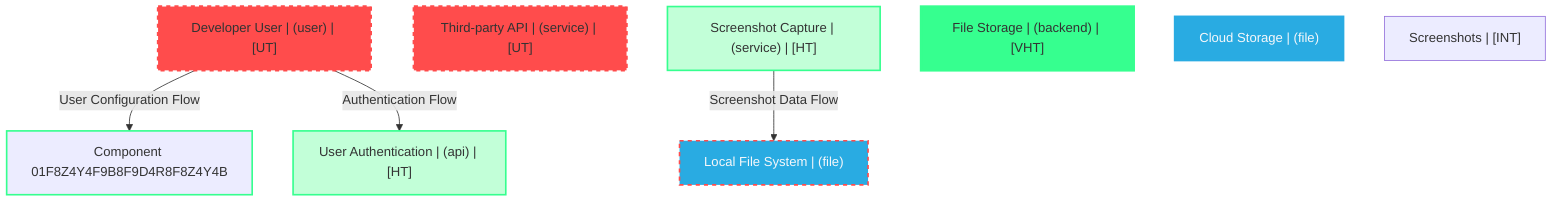 graph TB
  node_01F8Z4Y4F9B8F9D4R8F8Z4Y4H["Developer User | (user) | [UT]"]:::untrusted
  node_01F8Z4Y4F9B8F9D4R8F8Z4Y4I["Third-party API | (service) | [UT]"]:::untrusted
  node_01F8Z4Y4F9B8F9D4R8F8Z4Y4C["Screenshot Capture | (service) | [HT]"]:::highTrust
  node_01F8Z4Y4F9B8F9D4R8F8Z4Y4D["File Storage | (backend) | [VHT]"]:::veryHighTrust
  node_01F8Z4Y4F9B8F9D4R8F8Z4Y4E["User Authentication | (api) | [HT]"]:::highTrust
  node_01F8Z4Y4F9B8F9D4R8F8Z4Y4F["Local File System | (file)"]:::dataStore
  node_01F8Z4Y4F9B8F9D4R8F8Z4Y4G["Cloud Storage | (file)"]:::dataStore
  node_01F8Z4Y4F9B8F9D4R8F8Z4Y4A["Screenshots | [INT]"]:::dataAsset,internal
  node_01F8Z4Y4F9B8F9D4R8F8Z4Y4B["Component 01F8Z4Y4F9B8F9D4R8F8Z4Y4B"]:::process,untrusted

  node_01F8Z4Y4F9B8F9D4R8F8Z4Y4C -->|Screenshot Data Flow| node_01F8Z4Y4F9B8F9D4R8F8Z4Y4F:::unencryptedFlow
  node_01F8Z4Y4F9B8F9D4R8F8Z4Y4H -->|User Configuration Flow| node_01F8Z4Y4F9B8F9D4R8F8Z4Y4B:::encryptedFlow
  node_01F8Z4Y4F9B8F9D4R8F8Z4Y4H -->|Authentication Flow| node_01F8Z4Y4F9B8F9D4R8F8Z4Y4E:::encryptedFlow

  classDef externalEntity fill:#FF4C4C,stroke:#FF4C4C,stroke-width:2px,color:#F5F7FA
  classDef process fill:#36FF8F,stroke:#36FF8F,stroke-width:2px,color:#0B0D17
  classDef dataStore fill:#29ABE2,stroke:#29ABE2,stroke-width:2px,color:#F5F7FA
  classDef dataAsset fill:#A259FF,stroke:#c3a4ff,stroke-width:2px,color:#F5F7FA
  classDef untrusted fill:#FF4C4C,stroke:#FF4C4C,stroke-width:3px,stroke-dasharray:5 5
  classDef lowTrust fill:#f77c63,stroke:#f77c63,stroke-width:2px,stroke-dasharray:3 3
  classDef mediumTrust fill:#FFD300,stroke:#FFD300,stroke-width:2px
  classDef highTrust fill:#C2FFD8,stroke:#36FF8F,stroke-width:2px
  classDef veryHighTrust fill:#36FF8F,stroke:#36FF8F,stroke-width:3px
  classDef public fill:#C2FFD8,stroke:#36FF8F,stroke-width:1px
  classDef internal fill:#FFF2B3,stroke:#FFD300,stroke-width:1px
  classDef confidential fill:#FFB3B3,stroke:#FF4C4C,stroke-width:2px
  classDef restricted fill:#FF4C4C,stroke:#FF4C4C,stroke-width:3px
  classDef pii fill:#ffa1ad,stroke:#A259FF,stroke-width:2px
  classDef pci fill:#FF4C4C,stroke:#FF4C4C,stroke-width:3px
  classDef phi fill:#ffa1ad,stroke:#A259FF,stroke-width:3px
  classDef encryptedFlow stroke:#36FF8F,stroke-width:2px
  classDef unencryptedFlow stroke:#FF4C4C,stroke-width:2px,stroke-dasharray:5 5
  classDef authenticatedFlow stroke:#29ABE2,stroke-width:2px
  classDef trustBoundary fill:transparent,stroke:#2E3440,stroke-width:3px,stroke-dasharray:10 5